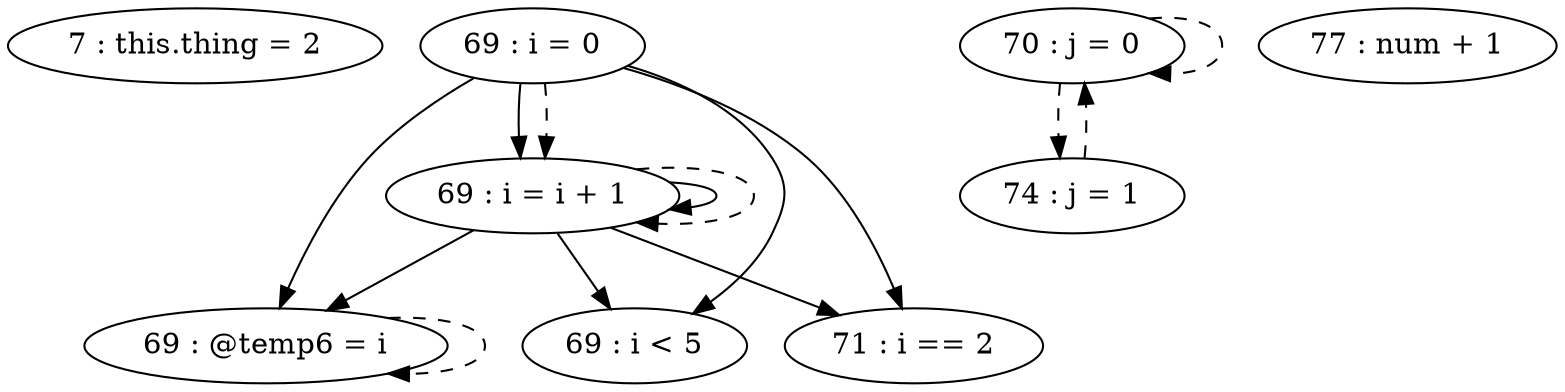 digraph G {
"7 : this.thing = 2"
"69 : i = 0"
"69 : i = 0" -> "69 : @temp6 = i"
"69 : i = 0" -> "69 : i < 5"
"69 : i = 0" -> "71 : i == 2"
"69 : i = 0" -> "69 : i = i + 1"
"69 : i = 0" -> "69 : i = i + 1" [style=dashed]
"69 : i < 5"
"70 : j = 0"
"70 : j = 0" -> "74 : j = 1" [style=dashed]
"70 : j = 0" -> "70 : j = 0" [style=dashed]
"71 : i == 2"
"77 : num + 1"
"74 : j = 1"
"74 : j = 1" -> "70 : j = 0" [style=dashed]
"69 : @temp6 = i"
"69 : @temp6 = i" -> "69 : @temp6 = i" [style=dashed]
"69 : i = i + 1"
"69 : i = i + 1" -> "69 : @temp6 = i"
"69 : i = i + 1" -> "69 : i < 5"
"69 : i = i + 1" -> "71 : i == 2"
"69 : i = i + 1" -> "69 : i = i + 1"
"69 : i = i + 1" -> "69 : i = i + 1" [style=dashed]
}